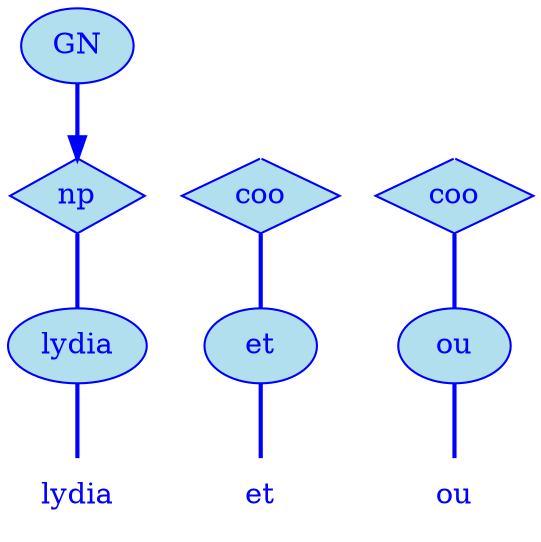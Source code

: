 digraph g {
	graph [bb="0,0,210,252"];
	node [label="\N"];
	graph [_draw_="c 5 -white C 5 -white P 4 0 0 0 252 210 252 210 0 ",
		xdotversion="1.2"];
	"mc1s1_t1#token84" [label=lydia, shape=plaintext, fillcolor=lightblue2, fontcolor=blue, pos="33,18", width="0.75", height="0.50", _ldraw_="F 14.000000 11 -Times-Roman c 4 -blue T 33 13 0 32 5 -lydia "];
	"mc1s1_W1#wordmc1s1_t1#token" [label=lydia, shape=ellipse, fillcolor=lightblue2, fontcolor=blue, pos="33,90", width="0.92", height="0.50", color=blue, style=filled, _draw_="S 6 -filled c 4 -blue C 10 -lightblue2 E 33 90 33 18 ", _ldraw_="F 14.000000 11 -Times-Roman c 4 -blue T 33 85 0 32 5 -lydia "];
	"mc1s1_P13#pos" [label=np, shape=diamond, fillcolor=lightblue2, fontcolor=blue, pos="33,162", width="0.75", height="0.50", color=blue, style=filled, _draw_="S 6 -filled c 4 -blue C 10 -lightblue2 P 4 33 180 6 162 33 144 60 162 ", _ldraw_="F 14.000000 11 -Times-Roman c 4 -blue T 33 157 0 17 2 -np "];
	"mc1s1_chk0#chunk" [label=GN, fillcolor=lightblue2, fontcolor=blue, pos="33,234", width="0.75", height="0.50", color=blue, style=filled, arrowhead=doubleoctagon, _draw_="S 6 -filled c 4 -blue C 10 -lightblue2 E 33 234 27 18 ", _ldraw_="F 14.000000 11 -Times-Roman c 4 -blue T 33 229 0 22 2 -GN "];
	"mc1s1_t3#token87" [label=et, shape=plaintext, fillcolor=lightblue2, fontcolor=blue, pos="111,18", width="0.75", height="0.50", _ldraw_="F 14.000000 11 -Times-Roman c 4 -blue T 111 13 0 14 2 -et "];
	"mc1s1_W2#wordmc1s1_t3#token" [label=et, shape=ellipse, fillcolor=lightblue2, fontcolor=blue, pos="111,90", width="0.75", height="0.50", color=blue, style=filled, _draw_="S 6 -filled c 4 -blue C 10 -lightblue2 E 111 90 27 18 ", _ldraw_="F 14.000000 11 -Times-Roman c 4 -blue T 111 85 0 14 2 -et "];
	"mc1s1_P26L1#pos" [label=coo, shape=diamond, fillcolor=lightblue2, fontcolor=blue, pos="111,162", width="0.75", height="0.50", color=blue, style=filled, _draw_="S 6 -filled c 4 -blue C 10 -lightblue2 P 4 111 180 84 162 111 144 138 162 ", _ldraw_="F 14.000000 11 -Times-Roman c 4 -blue T 111 157 0 23 3 -coo "];
	"mc1s1_t5#token78" [label=ou, shape=plaintext, fillcolor=lightblue2, fontcolor=blue, pos="183,18", width="0.75", height="0.50", _ldraw_="F 14.000000 11 -Times-Roman c 4 -blue T 183 13 0 17 2 -ou "];
	"mc1s1_W3#wordmc1s1_t5#token" [label=ou, shape=ellipse, fillcolor=lightblue2, fontcolor=blue, pos="183,90", width="0.75", height="0.50", color=blue, style=filled, _draw_="S 6 -filled c 4 -blue C 10 -lightblue2 E 183 90 27 18 ", _ldraw_="F 14.000000 11 -Times-Roman c 4 -blue T 183 85 0 17 2 -ou "];
	"mc1s1_P27L1#pos" [label=coo, shape=diamond, fillcolor=lightblue2, fontcolor=blue, pos="183,162", width="0.75", height="0.50", color=blue, style=filled, _draw_="S 6 -filled c 4 -blue C 10 -lightblue2 P 4 183 180 156 162 183 144 210 162 ", _ldraw_="F 14.000000 11 -Times-Roman c 4 -blue T 183 157 0 23 3 -coo "];
	"mc1s1_P26L1#pos#empty" [shape=point, fillcolor=white, fontcolor=white, pos="111,234", width="0.06", height="0.06", color=white, size=2, _draw_="S 6 -filled c 5 -white C 5 -white E 111 234 2 2 "];
	"mc1s1_P27L1#pos#empty" [shape=point, fillcolor=white, fontcolor=white, pos="183,234", width="0.06", height="0.06", color=white, size=2, _draw_="S 6 -filled c 5 -white C 5 -white E 183 234 2 2 "];
	"mc1s1_W1#wordmc1s1_t1#token" -> "mc1s1_t1#token84" [arrowhead=none, color=blue, fontcolor=blue, style=bold, minlen=1, pos="33,72 33,61 33,47 33,36", _draw_="S 4 -bold c 4 -blue B 4 33 72 33 61 33 47 33 36 "];
	"mc1s1_P13#pos" -> "mc1s1_W1#wordmc1s1_t1#token" [arrowhead=none, color=blue, fontcolor=blue, style=bold, minlen=1, pos="33,144 33,133 33,119 33,108", _draw_="S 4 -bold c 4 -blue B 4 33 144 33 133 33 119 33 108 "];
	"mc1s1_chk0#chunk" -> "mc1s1_P13#pos" [color=blue, fontcolor=blue, style=bold, minlen=1, pos="e,33,180 33,216 33,208 33,199 33,190", shape=normal, _draw_="S 4 -bold c 4 -blue B 4 33 216 33 208 33 199 33 190 ", _hdraw_="S 5 -solid S 15 -setlinewidth(1) c 4 -blue C 4 -blue P 3 37 190 33 180 30 190 "];
	"mc1s1_W2#wordmc1s1_t3#token" -> "mc1s1_t3#token87" [arrowhead=none, color=blue, fontcolor=blue, style=bold, minlen=1, pos="111,72 111,61 111,47 111,36", _draw_="S 4 -bold c 4 -blue B 4 111 72 111 61 111 47 111 36 "];
	"mc1s1_P26L1#pos" -> "mc1s1_W2#wordmc1s1_t3#token" [arrowhead=none, color=blue, fontcolor=blue, style=bold, minlen=1, pos="111,144 111,133 111,119 111,108", _draw_="S 4 -bold c 4 -blue B 4 111 144 111 133 111 119 111 108 "];
	"mc1s1_W3#wordmc1s1_t5#token" -> "mc1s1_t5#token78" [arrowhead=none, color=blue, fontcolor=blue, style=bold, minlen=1, pos="183,72 183,61 183,47 183,36", _draw_="S 4 -bold c 4 -blue B 4 183 72 183 61 183 47 183 36 "];
	"mc1s1_P27L1#pos" -> "mc1s1_W3#wordmc1s1_t5#token" [arrowhead=none, color=blue, fontcolor=blue, style=bold, minlen=1, pos="183,144 183,133 183,119 183,108", _draw_="S 4 -bold c 4 -blue B 4 183 144 183 133 183 119 183 108 "];
	"mc1s1_P26L1#pos#empty" -> "mc1s1_P26L1#pos" [color=white, fontcolor=white, minlen=1, pos="e,111,180 111,232 111,225 111,207 111,190", shape=none, _draw_="c 5 -white B 4 111 232 111 225 111 207 111 190 ", _hdraw_="S 5 -solid S 15 -setlinewidth(1) c 5 -white C 5 -white P 3 115 190 111 180 108 190 "];
	"mc1s1_P27L1#pos#empty" -> "mc1s1_P27L1#pos" [color=white, fontcolor=white, minlen=1, pos="e,183,180 183,232 183,225 183,207 183,190", shape=none, _draw_="c 5 -white B 4 183 232 183 225 183 207 183 190 ", _hdraw_="S 5 -solid S 15 -setlinewidth(1) c 5 -white C 5 -white P 3 187 190 183 180 180 190 "];
}
